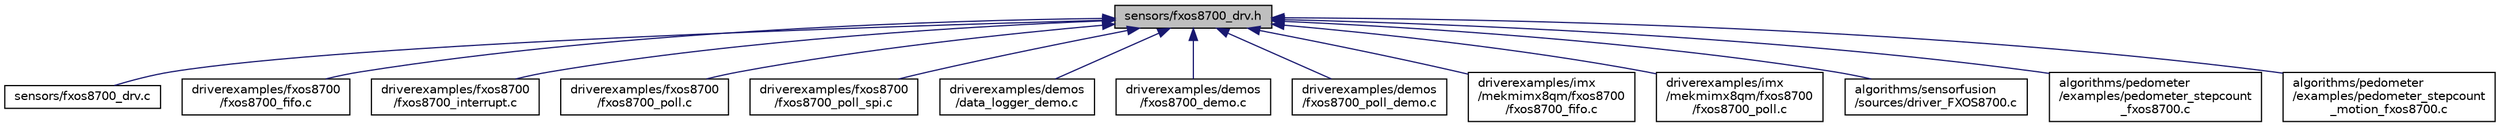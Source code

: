 digraph "sensors/fxos8700_drv.h"
{
  edge [fontname="Helvetica",fontsize="10",labelfontname="Helvetica",labelfontsize="10"];
  node [fontname="Helvetica",fontsize="10",shape=record];
  Node12 [label="sensors/fxos8700_drv.h",height=0.2,width=0.4,color="black", fillcolor="grey75", style="filled", fontcolor="black"];
  Node12 -> Node13 [dir="back",color="midnightblue",fontsize="10",style="solid",fontname="Helvetica"];
  Node13 [label="sensors/fxos8700_drv.c",height=0.2,width=0.4,color="black", fillcolor="white", style="filled",URL="$fxos8700__drv_8c.html",tooltip="The fxos8700_drv.c file implements the fxos8700 sensor driver functional interfaces. "];
  Node12 -> Node14 [dir="back",color="midnightblue",fontsize="10",style="solid",fontname="Helvetica"];
  Node14 [label="driverexamples/fxos8700\l/fxos8700_fifo.c",height=0.2,width=0.4,color="black", fillcolor="white", style="filled",URL="$fxos8700_2fxos8700__fifo_8c.html"];
  Node12 -> Node15 [dir="back",color="midnightblue",fontsize="10",style="solid",fontname="Helvetica"];
  Node15 [label="driverexamples/fxos8700\l/fxos8700_interrupt.c",height=0.2,width=0.4,color="black", fillcolor="white", style="filled",URL="$fxos8700__interrupt_8c.html",tooltip="The fxos8700_interrupt.c file implements the ISSDK FXOS8700 sensor driver example demonstration with ..."];
  Node12 -> Node16 [dir="back",color="midnightblue",fontsize="10",style="solid",fontname="Helvetica"];
  Node16 [label="driverexamples/fxos8700\l/fxos8700_poll.c",height=0.2,width=0.4,color="black", fillcolor="white", style="filled",URL="$fxos8700_2fxos8700__poll_8c.html"];
  Node12 -> Node17 [dir="back",color="midnightblue",fontsize="10",style="solid",fontname="Helvetica"];
  Node17 [label="driverexamples/fxos8700\l/fxos8700_poll_spi.c",height=0.2,width=0.4,color="black", fillcolor="white", style="filled",URL="$fxos8700__poll__spi_8c.html",tooltip="The fxos8700_poll_spi.c file implements the ISSDK FXOS8700 SPI sensor driver example demonstration fo..."];
  Node12 -> Node18 [dir="back",color="midnightblue",fontsize="10",style="solid",fontname="Helvetica"];
  Node18 [label="driverexamples/demos\l/data_logger_demo.c",height=0.2,width=0.4,color="black", fillcolor="white", style="filled",URL="$data__logger__demo_8c.html",tooltip="The data_logger_demo.c file implements the ISSDK Data Logger for RD-KL25-AGMP01 example demonstration..."];
  Node12 -> Node19 [dir="back",color="midnightblue",fontsize="10",style="solid",fontname="Helvetica"];
  Node19 [label="driverexamples/demos\l/fxos8700_demo.c",height=0.2,width=0.4,color="black", fillcolor="white", style="filled",URL="$fxos8700__demo_8c.html",tooltip="The fxos8700_demo.c file implements the ISSDK FXOS8700 sensor driver example demonstration with inter..."];
  Node12 -> Node20 [dir="back",color="midnightblue",fontsize="10",style="solid",fontname="Helvetica"];
  Node20 [label="driverexamples/demos\l/fxos8700_poll_demo.c",height=0.2,width=0.4,color="black", fillcolor="white", style="filled",URL="$fxos8700__poll__demo_8c.html"];
  Node12 -> Node21 [dir="back",color="midnightblue",fontsize="10",style="solid",fontname="Helvetica"];
  Node21 [label="driverexamples/imx\l/mekmimx8qm/fxos8700\l/fxos8700_fifo.c",height=0.2,width=0.4,color="black", fillcolor="white", style="filled",URL="$imx_2mekmimx8qm_2fxos8700_2fxos8700__fifo_8c.html"];
  Node12 -> Node22 [dir="back",color="midnightblue",fontsize="10",style="solid",fontname="Helvetica"];
  Node22 [label="driverexamples/imx\l/mekmimx8qm/fxos8700\l/fxos8700_poll.c",height=0.2,width=0.4,color="black", fillcolor="white", style="filled",URL="$imx_2mekmimx8qm_2fxos8700_2fxos8700__poll_8c.html"];
  Node12 -> Node23 [dir="back",color="midnightblue",fontsize="10",style="solid",fontname="Helvetica"];
  Node23 [label="algorithms/sensorfusion\l/sources/driver_FXOS8700.c",height=0.2,width=0.4,color="black", fillcolor="white", style="filled",URL="$driver___f_x_o_s8700_8c.html",tooltip="Provides init() and read() functions for the FXOS8700 6-axis accel plus mag. "];
  Node12 -> Node24 [dir="back",color="midnightblue",fontsize="10",style="solid",fontname="Helvetica"];
  Node24 [label="algorithms/pedometer\l/examples/pedometer_stepcount\l_fxos8700.c",height=0.2,width=0.4,color="black", fillcolor="white", style="filled",URL="$pedometer__stepcount__fxos8700_8c.html",tooltip="The pedometer_stepcount_fxos8700.c file implements the ISSDK prdometer example using FXOS8700 sensor ..."];
  Node12 -> Node25 [dir="back",color="midnightblue",fontsize="10",style="solid",fontname="Helvetica"];
  Node25 [label="algorithms/pedometer\l/examples/pedometer_stepcount\l_motion_fxos8700.c",height=0.2,width=0.4,color="black", fillcolor="white", style="filled",URL="$pedometer__stepcount__motion__fxos8700_8c.html"];
}
